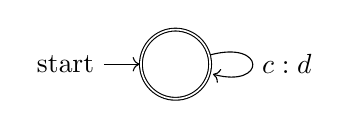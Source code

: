 \begin{tikzpicture}
    \node[state,initial,accepting] (0) {\phantom{0}};

    \path[->] (0) edge [loop right] node {$c:d$} (0);
\end{tikzpicture}

